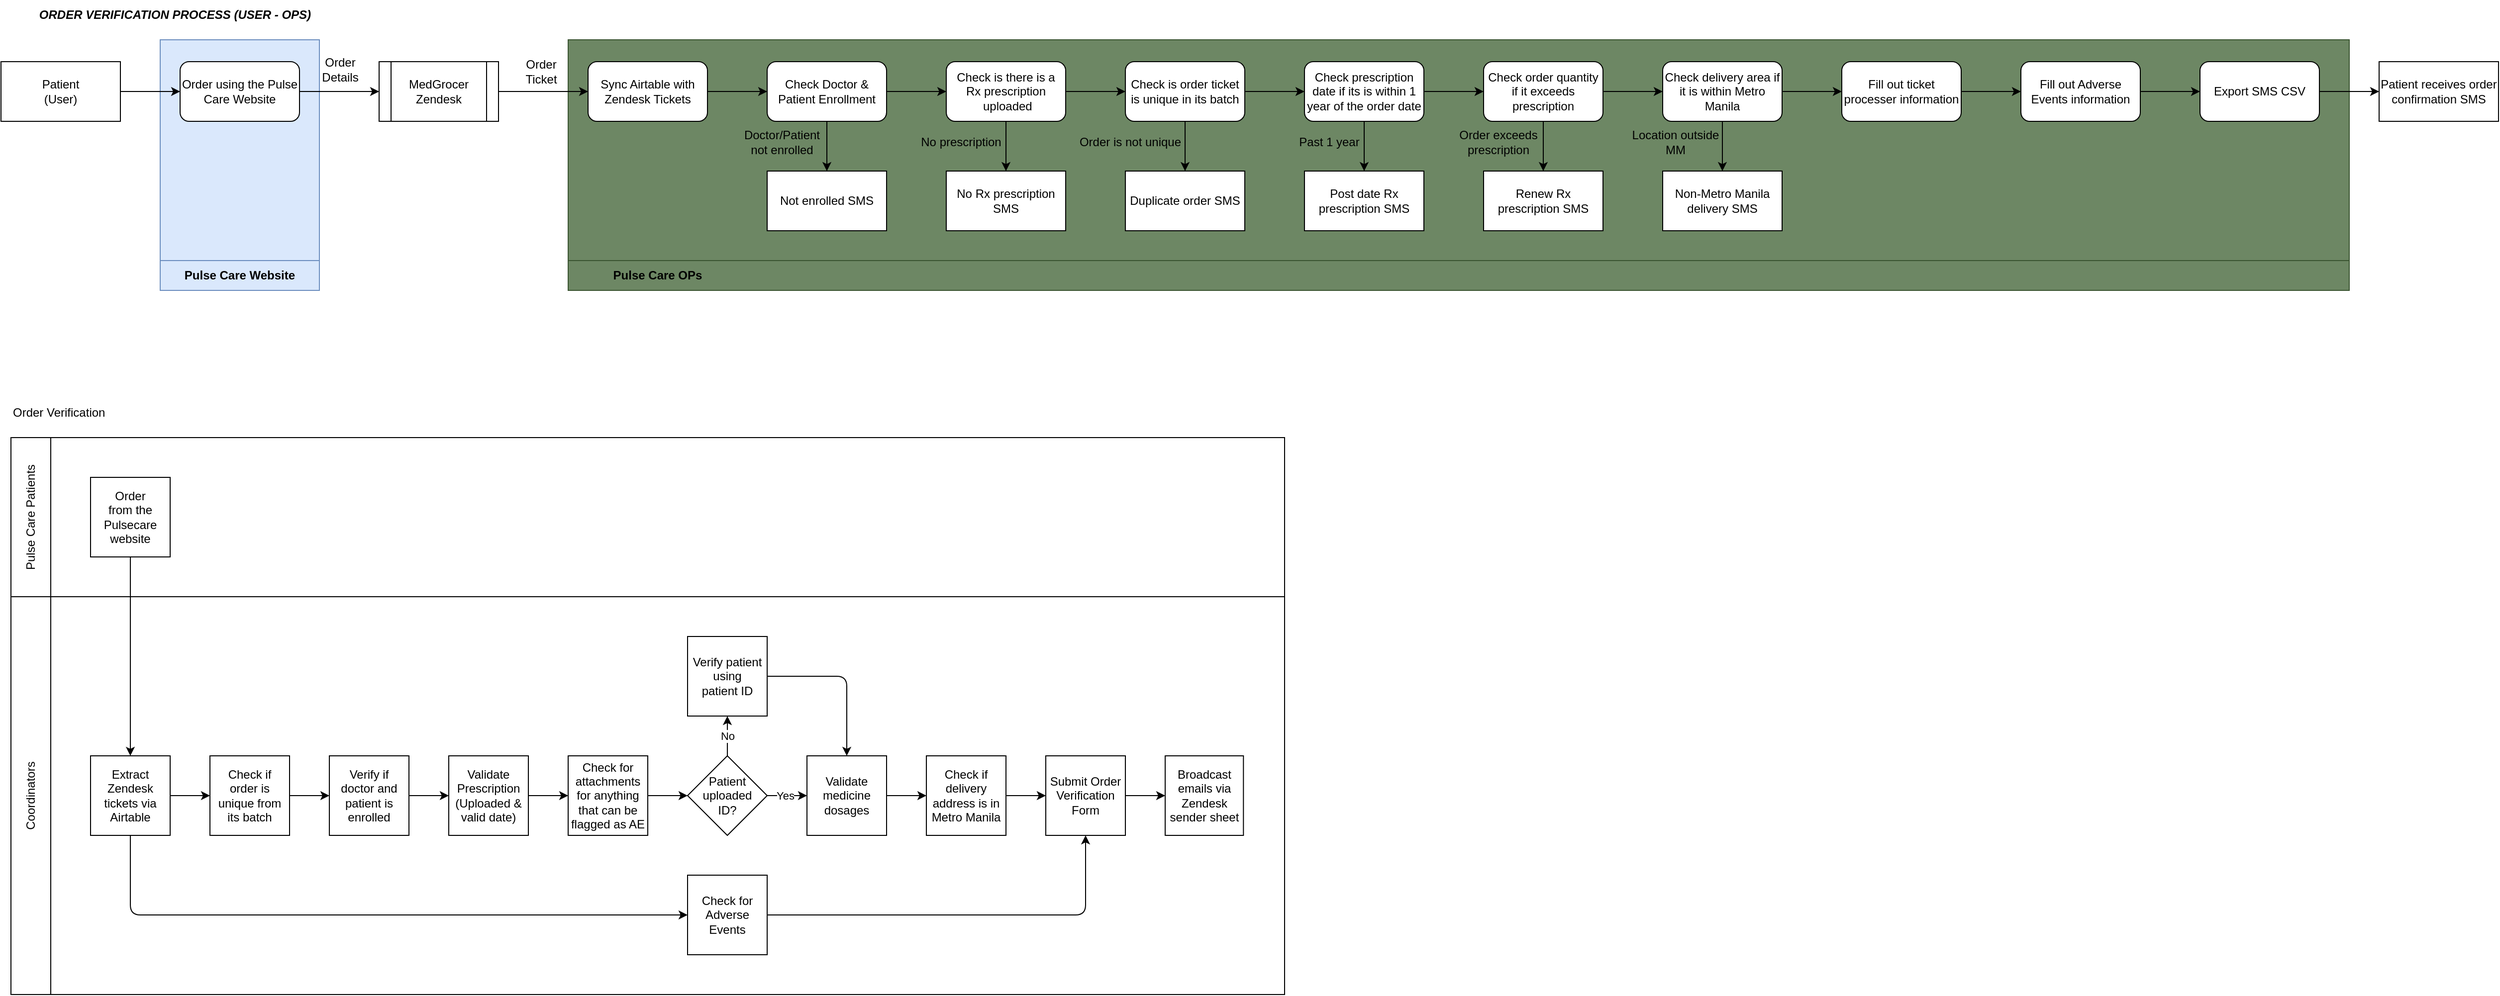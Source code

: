 <mxfile>
    <diagram id="CmBS7UL0gh0eFxzdolgg" name="Data Flow Diagram">
        <mxGraphModel dx="876" dy="-1607" grid="1" gridSize="10" guides="1" tooltips="1" connect="1" arrows="1" fold="1" page="1" pageScale="1" pageWidth="850" pageHeight="1100" math="0" shadow="0">
            <root>
                <mxCell id="0"/>
                <mxCell id="1" parent="0"/>
                <mxCell id="118" value="" style="group" vertex="1" connectable="0" parent="1">
                    <mxGeometry x="50" y="2270" width="2510" height="252" as="geometry"/>
                </mxCell>
                <mxCell id="113" value="" style="rounded=0;whiteSpace=wrap;html=1;fillColor=#6d8764;strokeColor=#3A5431;fontColor=#ffffff;" vertex="1" parent="118">
                    <mxGeometry x="570" width="1790" height="252" as="geometry"/>
                </mxCell>
                <mxCell id="112" value="" style="rounded=0;whiteSpace=wrap;html=1;fillColor=#dae8fc;strokeColor=#6c8ebf;" vertex="1" parent="118">
                    <mxGeometry x="160" width="160" height="252" as="geometry"/>
                </mxCell>
                <mxCell id="62" value="Patient&lt;br&gt;(User)" style="rounded=0;whiteSpace=wrap;html=1;" vertex="1" parent="118">
                    <mxGeometry y="22" width="120" height="60" as="geometry"/>
                </mxCell>
                <mxCell id="63" value="Order using the Pulse Care Website" style="rounded=1;whiteSpace=wrap;html=1;" vertex="1" parent="118">
                    <mxGeometry x="180" y="22" width="120" height="60" as="geometry"/>
                </mxCell>
                <mxCell id="85" style="edgeStyle=none;html=1;exitX=1;exitY=0.5;exitDx=0;exitDy=0;entryX=0;entryY=0.5;entryDx=0;entryDy=0;" edge="1" parent="118" source="62" target="63">
                    <mxGeometry relative="1" as="geometry"/>
                </mxCell>
                <mxCell id="64" value="MedGrocer Zendesk" style="shape=process;whiteSpace=wrap;html=1;backgroundOutline=1;" vertex="1" parent="118">
                    <mxGeometry x="380" y="22" width="120" height="60" as="geometry"/>
                </mxCell>
                <mxCell id="86" style="edgeStyle=none;html=1;exitX=1;exitY=0.5;exitDx=0;exitDy=0;entryX=0;entryY=0.5;entryDx=0;entryDy=0;" edge="1" parent="118" source="63" target="64">
                    <mxGeometry relative="1" as="geometry"/>
                </mxCell>
                <mxCell id="65" value="Sync Airtable with Zendesk Tickets" style="rounded=1;whiteSpace=wrap;html=1;" vertex="1" parent="118">
                    <mxGeometry x="590" y="22" width="120" height="60" as="geometry"/>
                </mxCell>
                <mxCell id="87" style="edgeStyle=none;html=1;exitX=1;exitY=0.5;exitDx=0;exitDy=0;entryX=0;entryY=0.5;entryDx=0;entryDy=0;" edge="1" parent="118" source="64" target="65">
                    <mxGeometry relative="1" as="geometry"/>
                </mxCell>
                <mxCell id="66" value="Check Doctor &amp;amp; Patient Enrollment" style="rounded=1;whiteSpace=wrap;html=1;" vertex="1" parent="118">
                    <mxGeometry x="770" y="22" width="120" height="60" as="geometry"/>
                </mxCell>
                <mxCell id="88" style="edgeStyle=none;html=1;exitX=1;exitY=0.5;exitDx=0;exitDy=0;" edge="1" parent="118" source="65" target="66">
                    <mxGeometry relative="1" as="geometry"/>
                </mxCell>
                <mxCell id="67" value="Check is there is a Rx&amp;nbsp;prescription &amp;nbsp;uploaded" style="rounded=1;whiteSpace=wrap;html=1;" vertex="1" parent="118">
                    <mxGeometry x="950" y="22" width="120" height="60" as="geometry"/>
                </mxCell>
                <mxCell id="92" style="edgeStyle=none;html=1;exitX=1;exitY=0.5;exitDx=0;exitDy=0;" edge="1" parent="118" source="66" target="67">
                    <mxGeometry relative="1" as="geometry"/>
                </mxCell>
                <mxCell id="68" value="Check is order ticket is unique in its batch" style="rounded=1;whiteSpace=wrap;html=1;" vertex="1" parent="118">
                    <mxGeometry x="1130" y="22" width="120" height="60" as="geometry"/>
                </mxCell>
                <mxCell id="93" style="edgeStyle=none;html=1;exitX=1;exitY=0.5;exitDx=0;exitDy=0;entryX=0;entryY=0.5;entryDx=0;entryDy=0;" edge="1" parent="118" source="67" target="68">
                    <mxGeometry relative="1" as="geometry"/>
                </mxCell>
                <mxCell id="69" value="Check prescription date if its is within 1 year of the order date" style="rounded=1;whiteSpace=wrap;html=1;" vertex="1" parent="118">
                    <mxGeometry x="1310" y="22" width="120" height="60" as="geometry"/>
                </mxCell>
                <mxCell id="94" style="edgeStyle=none;html=1;exitX=1;exitY=0.5;exitDx=0;exitDy=0;" edge="1" parent="118" source="68" target="69">
                    <mxGeometry relative="1" as="geometry"/>
                </mxCell>
                <mxCell id="70" value="Check order quantity if it exceeds prescription" style="rounded=1;whiteSpace=wrap;html=1;" vertex="1" parent="118">
                    <mxGeometry x="1490" y="22" width="120" height="60" as="geometry"/>
                </mxCell>
                <mxCell id="96" style="edgeStyle=none;html=1;exitX=1;exitY=0.5;exitDx=0;exitDy=0;entryX=0;entryY=0.5;entryDx=0;entryDy=0;" edge="1" parent="118" source="69" target="70">
                    <mxGeometry relative="1" as="geometry"/>
                </mxCell>
                <mxCell id="72" value="Check delivery area if it is within Metro Manila" style="rounded=1;whiteSpace=wrap;html=1;" vertex="1" parent="118">
                    <mxGeometry x="1670" y="22" width="120" height="60" as="geometry"/>
                </mxCell>
                <mxCell id="98" style="edgeStyle=none;html=1;exitX=1;exitY=0.5;exitDx=0;exitDy=0;entryX=0;entryY=0.5;entryDx=0;entryDy=0;" edge="1" parent="118" source="70" target="72">
                    <mxGeometry relative="1" as="geometry"/>
                </mxCell>
                <mxCell id="73" value="Fill out ticket processer information" style="rounded=1;whiteSpace=wrap;html=1;" vertex="1" parent="118">
                    <mxGeometry x="1850" y="22" width="120" height="60" as="geometry"/>
                </mxCell>
                <mxCell id="100" style="edgeStyle=none;html=1;exitX=1;exitY=0.5;exitDx=0;exitDy=0;entryX=0;entryY=0.5;entryDx=0;entryDy=0;" edge="1" parent="118" source="72" target="73">
                    <mxGeometry relative="1" as="geometry"/>
                </mxCell>
                <mxCell id="74" value="Fill out Adverse Events information" style="rounded=1;whiteSpace=wrap;html=1;" vertex="1" parent="118">
                    <mxGeometry x="2030" y="22" width="120" height="60" as="geometry"/>
                </mxCell>
                <mxCell id="101" style="edgeStyle=none;html=1;exitX=1;exitY=0.5;exitDx=0;exitDy=0;entryX=0;entryY=0.5;entryDx=0;entryDy=0;" edge="1" parent="118" source="73" target="74">
                    <mxGeometry relative="1" as="geometry"/>
                </mxCell>
                <mxCell id="75" value="Export SMS CSV" style="rounded=1;whiteSpace=wrap;html=1;" vertex="1" parent="118">
                    <mxGeometry x="2210" y="22" width="120" height="60" as="geometry"/>
                </mxCell>
                <mxCell id="102" style="edgeStyle=none;html=1;exitX=1;exitY=0.5;exitDx=0;exitDy=0;entryX=0;entryY=0.5;entryDx=0;entryDy=0;" edge="1" parent="118" source="74" target="75">
                    <mxGeometry relative="1" as="geometry"/>
                </mxCell>
                <mxCell id="77" value="Patient receives order confirmation SMS" style="rounded=0;whiteSpace=wrap;html=1;" vertex="1" parent="118">
                    <mxGeometry x="2390" y="22" width="120" height="60" as="geometry"/>
                </mxCell>
                <mxCell id="103" style="edgeStyle=none;html=1;exitX=1;exitY=0.5;exitDx=0;exitDy=0;entryX=0;entryY=0.5;entryDx=0;entryDy=0;" edge="1" parent="118" source="75" target="77">
                    <mxGeometry relative="1" as="geometry"/>
                </mxCell>
                <mxCell id="78" value="Not enrolled SMS" style="rounded=0;whiteSpace=wrap;html=1;" vertex="1" parent="118">
                    <mxGeometry x="770" y="132" width="120" height="60" as="geometry"/>
                </mxCell>
                <mxCell id="89" style="edgeStyle=none;html=1;exitX=0.5;exitY=1;exitDx=0;exitDy=0;entryX=0.5;entryY=0;entryDx=0;entryDy=0;" edge="1" parent="118" source="66" target="78">
                    <mxGeometry relative="1" as="geometry"/>
                </mxCell>
                <mxCell id="80" value="No Rx prescription SMS" style="rounded=0;whiteSpace=wrap;html=1;" vertex="1" parent="118">
                    <mxGeometry x="950" y="132" width="120" height="60" as="geometry"/>
                </mxCell>
                <mxCell id="90" style="edgeStyle=none;html=1;exitX=0.5;exitY=1;exitDx=0;exitDy=0;entryX=0.5;entryY=0;entryDx=0;entryDy=0;" edge="1" parent="118" source="67" target="80">
                    <mxGeometry relative="1" as="geometry"/>
                </mxCell>
                <mxCell id="81" value="Duplicate order SMS" style="rounded=0;whiteSpace=wrap;html=1;" vertex="1" parent="118">
                    <mxGeometry x="1130" y="132" width="120" height="60" as="geometry"/>
                </mxCell>
                <mxCell id="91" style="edgeStyle=none;html=1;exitX=0.5;exitY=1;exitDx=0;exitDy=0;" edge="1" parent="118" source="68" target="81">
                    <mxGeometry relative="1" as="geometry"/>
                </mxCell>
                <mxCell id="82" value="Post date Rx prescription SMS" style="rounded=0;whiteSpace=wrap;html=1;" vertex="1" parent="118">
                    <mxGeometry x="1310" y="132" width="120" height="60" as="geometry"/>
                </mxCell>
                <mxCell id="95" style="edgeStyle=none;html=1;exitX=0.5;exitY=1;exitDx=0;exitDy=0;entryX=0.5;entryY=0;entryDx=0;entryDy=0;" edge="1" parent="118" source="69" target="82">
                    <mxGeometry relative="1" as="geometry"/>
                </mxCell>
                <mxCell id="83" value="Renew Rx prescription SMS" style="rounded=0;whiteSpace=wrap;html=1;" vertex="1" parent="118">
                    <mxGeometry x="1490" y="132" width="120" height="60" as="geometry"/>
                </mxCell>
                <mxCell id="97" style="edgeStyle=none;html=1;exitX=0.5;exitY=1;exitDx=0;exitDy=0;entryX=0.5;entryY=0;entryDx=0;entryDy=0;" edge="1" parent="118" source="70" target="83">
                    <mxGeometry relative="1" as="geometry"/>
                </mxCell>
                <mxCell id="84" value="Non-Metro Manila delivery SMS" style="rounded=0;whiteSpace=wrap;html=1;" vertex="1" parent="118">
                    <mxGeometry x="1670" y="132" width="120" height="60" as="geometry"/>
                </mxCell>
                <mxCell id="99" style="edgeStyle=none;html=1;exitX=0.5;exitY=1;exitDx=0;exitDy=0;" edge="1" parent="118" source="72" target="84">
                    <mxGeometry relative="1" as="geometry"/>
                </mxCell>
                <mxCell id="104" value="Order Details" style="text;html=1;strokeColor=none;fillColor=none;align=center;verticalAlign=middle;whiteSpace=wrap;rounded=0;" vertex="1" parent="118">
                    <mxGeometry x="311" y="15" width="60" height="30" as="geometry"/>
                </mxCell>
                <mxCell id="105" value="Order Ticket" style="text;html=1;strokeColor=none;fillColor=none;align=center;verticalAlign=middle;whiteSpace=wrap;rounded=0;" vertex="1" parent="118">
                    <mxGeometry x="513" y="17" width="60" height="30" as="geometry"/>
                </mxCell>
                <mxCell id="106" value="Doctor/Patient not enrolled" style="text;html=1;strokeColor=none;fillColor=none;align=center;verticalAlign=middle;whiteSpace=wrap;rounded=0;" vertex="1" parent="118">
                    <mxGeometry x="740" y="88" width="90" height="30" as="geometry"/>
                </mxCell>
                <mxCell id="107" value="No prescription" style="text;html=1;strokeColor=none;fillColor=none;align=center;verticalAlign=middle;whiteSpace=wrap;rounded=0;" vertex="1" parent="118">
                    <mxGeometry x="920" y="88" width="90" height="30" as="geometry"/>
                </mxCell>
                <mxCell id="108" value="Order is not unique" style="text;html=1;strokeColor=none;fillColor=none;align=center;verticalAlign=middle;whiteSpace=wrap;rounded=0;" vertex="1" parent="118">
                    <mxGeometry x="1080" y="88" width="110" height="30" as="geometry"/>
                </mxCell>
                <mxCell id="109" value="Past 1 year" style="text;html=1;strokeColor=none;fillColor=none;align=center;verticalAlign=middle;whiteSpace=wrap;rounded=0;" vertex="1" parent="118">
                    <mxGeometry x="1290" y="88" width="90" height="30" as="geometry"/>
                </mxCell>
                <mxCell id="110" value="Order exceeds prescription" style="text;html=1;strokeColor=none;fillColor=none;align=center;verticalAlign=middle;whiteSpace=wrap;rounded=0;" vertex="1" parent="118">
                    <mxGeometry x="1460" y="88" width="90" height="30" as="geometry"/>
                </mxCell>
                <mxCell id="111" value="Location outside MM" style="text;html=1;strokeColor=none;fillColor=none;align=center;verticalAlign=middle;whiteSpace=wrap;rounded=0;" vertex="1" parent="118">
                    <mxGeometry x="1638" y="88" width="90" height="30" as="geometry"/>
                </mxCell>
                <mxCell id="114" value="" style="rounded=0;whiteSpace=wrap;html=1;fillColor=#6d8764;fontColor=#ffffff;strokeColor=#3A5431;" vertex="1" parent="118">
                    <mxGeometry x="570" y="222" width="1790" height="30" as="geometry"/>
                </mxCell>
                <mxCell id="115" value="" style="rounded=0;whiteSpace=wrap;html=1;fillColor=#dae8fc;strokeColor=#6c8ebf;" vertex="1" parent="118">
                    <mxGeometry x="160" y="222" width="160" height="30" as="geometry"/>
                </mxCell>
                <mxCell id="116" value="&lt;b&gt;Pulse Care Website&lt;/b&gt;" style="text;html=1;strokeColor=none;fillColor=none;align=center;verticalAlign=middle;whiteSpace=wrap;rounded=0;" vertex="1" parent="118">
                    <mxGeometry x="180" y="222" width="120" height="30" as="geometry"/>
                </mxCell>
                <mxCell id="117" value="&lt;b&gt;Pulse Care OPs&lt;/b&gt;" style="text;html=1;strokeColor=none;fillColor=none;align=center;verticalAlign=middle;whiteSpace=wrap;rounded=0;" vertex="1" parent="118">
                    <mxGeometry x="600" y="222" width="120" height="30" as="geometry"/>
                </mxCell>
                <mxCell id="119" value="" style="group" vertex="1" connectable="0" parent="1">
                    <mxGeometry x="60" y="2630" width="1280" height="600" as="geometry"/>
                </mxCell>
                <mxCell id="2" value="" style="rounded=0;whiteSpace=wrap;html=1;fillColor=none;container=0;" parent="119" vertex="1">
                    <mxGeometry x="40.0" y="200" width="1240" height="400" as="geometry"/>
                </mxCell>
                <mxCell id="3" value="" style="rounded=0;whiteSpace=wrap;html=1;fillColor=none;container=0;" parent="119" vertex="1">
                    <mxGeometry x="40.0" y="40" width="1240" height="160" as="geometry"/>
                </mxCell>
                <mxCell id="5" value="Pulse Care Patients" style="rounded=0;whiteSpace=wrap;html=1;fillColor=none;rotation=-90;" parent="119" vertex="1">
                    <mxGeometry x="-60.0" y="100" width="160" height="40" as="geometry"/>
                </mxCell>
                <mxCell id="6" value="Coordinators" style="rounded=0;whiteSpace=wrap;html=1;fillColor=none;rotation=-90;" parent="119" vertex="1">
                    <mxGeometry x="-180" y="380" width="400" height="40" as="geometry"/>
                </mxCell>
                <mxCell id="11" value="&lt;font style=&quot;font-size: 12px;&quot;&gt;Extract&lt;br&gt;Zendesk&lt;br&gt;tickets via&lt;br&gt;Airtable&lt;br&gt;&lt;/font&gt;" style="rounded=0;whiteSpace=wrap;html=1;fillColor=none;" parent="119" vertex="1">
                    <mxGeometry x="80.0" y="360" width="80" height="80" as="geometry"/>
                </mxCell>
                <mxCell id="16" value="&lt;font style=&quot;font-size: 12px;&quot;&gt;Order&lt;br&gt;from the&lt;br&gt;Pulsecare website&lt;/font&gt;" style="rounded=0;whiteSpace=wrap;html=1;fillColor=none;" parent="119" vertex="1">
                    <mxGeometry x="80.0" y="80" width="80" height="80" as="geometry"/>
                </mxCell>
                <mxCell id="8" style="edgeStyle=none;html=1;entryX=0.5;entryY=0;entryDx=0;entryDy=0;fontSize=12;" parent="119" source="16" target="11" edge="1">
                    <mxGeometry relative="1" as="geometry"/>
                </mxCell>
                <mxCell id="33" value="&lt;font style=&quot;font-size: 12px;&quot;&gt;Verify if&lt;br&gt;doctor and&lt;br&gt;patient is&lt;br&gt;enrolled&lt;/font&gt;" style="rounded=0;whiteSpace=wrap;html=1;fillColor=none;" parent="119" vertex="1">
                    <mxGeometry x="320" y="360" width="80" height="80" as="geometry"/>
                </mxCell>
                <mxCell id="35" value="Validate Prescription&lt;br&gt;(Uploaded &amp;amp; valid date)" style="rounded=0;whiteSpace=wrap;html=1;fillColor=none;" parent="119" vertex="1">
                    <mxGeometry x="440" y="360" width="80" height="80" as="geometry"/>
                </mxCell>
                <mxCell id="32" style="edgeStyle=none;html=1;entryX=0;entryY=0.5;entryDx=0;entryDy=0;" parent="119" source="33" target="35" edge="1">
                    <mxGeometry relative="1" as="geometry">
                        <mxPoint x="440" y="400" as="targetPoint"/>
                    </mxGeometry>
                </mxCell>
                <mxCell id="37" value="&lt;font style=&quot;font-size: 12px;&quot;&gt;Validate medicine dosages&lt;/font&gt;" style="rounded=0;whiteSpace=wrap;html=1;fillColor=none;" parent="119" vertex="1">
                    <mxGeometry x="800" y="360" width="80" height="80" as="geometry"/>
                </mxCell>
                <mxCell id="39" value="&lt;font style=&quot;font-size: 12px;&quot;&gt;Check if delivery address is in&lt;br&gt;Metro Manila&lt;/font&gt;" style="rounded=0;whiteSpace=wrap;html=1;fillColor=none;" parent="119" vertex="1">
                    <mxGeometry x="920" y="360" width="80" height="80" as="geometry"/>
                </mxCell>
                <mxCell id="36" style="edgeStyle=none;html=1;entryX=0;entryY=0.5;entryDx=0;entryDy=0;" parent="119" source="37" target="39" edge="1">
                    <mxGeometry relative="1" as="geometry"/>
                </mxCell>
                <mxCell id="41" value="Submit Order Verification Form" style="rounded=0;whiteSpace=wrap;html=1;fillColor=none;" parent="119" vertex="1">
                    <mxGeometry x="1040" y="360" width="80" height="80" as="geometry"/>
                </mxCell>
                <mxCell id="38" style="edgeStyle=none;html=1;entryX=0;entryY=0.5;entryDx=0;entryDy=0;" parent="119" source="39" target="41" edge="1">
                    <mxGeometry relative="1" as="geometry"/>
                </mxCell>
                <mxCell id="43" value="Broadcast emails via Zendesk sender sheet" style="rounded=0;whiteSpace=wrap;html=1;fillColor=none;" parent="119" vertex="1">
                    <mxGeometry x="1160.003" y="360" width="78.644" height="80" as="geometry"/>
                </mxCell>
                <mxCell id="40" style="edgeStyle=none;html=1;entryX=0;entryY=0.5;entryDx=0;entryDy=0;" parent="119" source="41" target="43" edge="1">
                    <mxGeometry relative="1" as="geometry"/>
                </mxCell>
                <mxCell id="48" value="Check for attachments for anything that can be flagged as AE" style="rounded=0;whiteSpace=wrap;html=1;fillColor=none;" parent="119" vertex="1">
                    <mxGeometry x="560" y="360" width="80" height="80" as="geometry"/>
                </mxCell>
                <mxCell id="34" style="edgeStyle=none;html=1;entryX=0;entryY=0.5;entryDx=0;entryDy=0;" parent="119" source="35" target="48" edge="1">
                    <mxGeometry relative="1" as="geometry"/>
                </mxCell>
                <mxCell id="49" style="edgeStyle=none;html=1;entryX=0;entryY=0.5;entryDx=0;entryDy=0;" parent="119" source="53" target="37" edge="1">
                    <mxGeometry relative="1" as="geometry"/>
                </mxCell>
                <mxCell id="50" value="Yes" style="edgeLabel;html=1;align=center;verticalAlign=middle;resizable=0;points=[];" parent="49" vertex="1" connectable="0">
                    <mxGeometry x="-0.108" y="1" relative="1" as="geometry">
                        <mxPoint y="1" as="offset"/>
                    </mxGeometry>
                </mxCell>
                <mxCell id="53" value="Patient uploaded&lt;br&gt;ID?" style="rhombus;whiteSpace=wrap;html=1;" parent="119" vertex="1">
                    <mxGeometry x="680" y="360" width="80" height="80" as="geometry"/>
                </mxCell>
                <mxCell id="47" style="edgeStyle=none;html=1;" parent="119" source="48" target="53" edge="1">
                    <mxGeometry relative="1" as="geometry"/>
                </mxCell>
                <mxCell id="54" style="edgeStyle=none;html=1;entryX=0.5;entryY=1;entryDx=0;entryDy=0;" parent="119" source="55" target="41" edge="1">
                    <mxGeometry relative="1" as="geometry">
                        <Array as="points">
                            <mxPoint x="1080" y="520"/>
                        </Array>
                    </mxGeometry>
                </mxCell>
                <mxCell id="55" value="Check for&lt;br&gt;Adverse&lt;br&gt;Events" style="rounded=0;whiteSpace=wrap;html=1;fillColor=none;" parent="119" vertex="1">
                    <mxGeometry x="680" y="480" width="80" height="80" as="geometry"/>
                </mxCell>
                <mxCell id="9" style="edgeStyle=none;html=1;entryX=0;entryY=0.5;entryDx=0;entryDy=0;exitX=0.5;exitY=1;exitDx=0;exitDy=0;" parent="119" source="11" target="55" edge="1">
                    <mxGeometry relative="1" as="geometry">
                        <Array as="points">
                            <mxPoint x="120.0" y="520"/>
                        </Array>
                    </mxGeometry>
                </mxCell>
                <mxCell id="56" style="edgeStyle=none;html=1;entryX=0.5;entryY=0;entryDx=0;entryDy=0;" parent="119" source="57" target="37" edge="1">
                    <mxGeometry relative="1" as="geometry">
                        <Array as="points">
                            <mxPoint x="840" y="280"/>
                        </Array>
                    </mxGeometry>
                </mxCell>
                <mxCell id="57" value="Verify patient using&lt;br&gt;patient ID" style="rounded=0;whiteSpace=wrap;html=1;fillColor=none;" parent="119" vertex="1">
                    <mxGeometry x="680" y="240" width="80" height="80" as="geometry"/>
                </mxCell>
                <mxCell id="51" style="edgeStyle=none;html=1;" parent="119" source="53" target="57" edge="1">
                    <mxGeometry relative="1" as="geometry"/>
                </mxCell>
                <mxCell id="52" value="No" style="edgeLabel;html=1;align=center;verticalAlign=middle;resizable=0;points=[];" parent="51" vertex="1" connectable="0">
                    <mxGeometry x="-0.363" relative="1" as="geometry">
                        <mxPoint y="-8" as="offset"/>
                    </mxGeometry>
                </mxCell>
                <mxCell id="58" style="edgeStyle=none;html=1;" parent="119" source="59" target="33" edge="1">
                    <mxGeometry relative="1" as="geometry"/>
                </mxCell>
                <mxCell id="59" value="&lt;font style=&quot;font-size: 12px;&quot;&gt;Check if&lt;br&gt;order is unique from&lt;br&gt;its batch&lt;br&gt;&lt;/font&gt;" style="rounded=0;whiteSpace=wrap;html=1;fillColor=none;" parent="119" vertex="1">
                    <mxGeometry x="200" y="360" width="80" height="80" as="geometry"/>
                </mxCell>
                <mxCell id="10" style="edgeStyle=none;html=1;entryX=0;entryY=0.5;entryDx=0;entryDy=0;" parent="119" source="11" target="59" edge="1">
                    <mxGeometry relative="1" as="geometry"/>
                </mxCell>
                <mxCell id="60" value="Order Verification" style="text;html=1;align=left;verticalAlign=middle;resizable=0;points=[];autosize=1;strokeColor=none;fillColor=none;" parent="119" vertex="1">
                    <mxGeometry x="1.421e-14" width="120" height="30" as="geometry"/>
                </mxCell>
                <mxCell id="120" value="ORDER VERIFICATION PROCESS (USER - OPS)" style="text;html=1;strokeColor=none;fillColor=none;align=center;verticalAlign=middle;whiteSpace=wrap;rounded=0;fontStyle=3" vertex="1" parent="1">
                    <mxGeometry x="60" y="2230" width="330" height="30" as="geometry"/>
                </mxCell>
            </root>
        </mxGraphModel>
    </diagram>
    <diagram id="OAnDzm1tk-_P3TmkvpsR" name="Decision Tree">
        <mxGraphModel dx="1037" dy="2110" grid="1" gridSize="10" guides="1" tooltips="1" connect="1" arrows="1" fold="1" page="1" pageScale="1" pageWidth="850" pageHeight="1100" math="0" shadow="0">
            <root>
                <mxCell id="0"/>
                <mxCell id="1" parent="0"/>
                <mxCell id="olfd3m0QtoPjhlnfAnK3-72" value="Order Verification" style="text;html=1;align=left;verticalAlign=middle;resizable=0;points=[];autosize=1;strokeColor=none;fillColor=none;" parent="1" vertex="1">
                    <mxGeometry x="1760" y="80" width="120" height="30" as="geometry"/>
                </mxCell>
                <mxCell id="91wBAYQt74z-0xyMlqAN-1" style="edgeStyle=none;html=1;exitX=0.5;exitY=1;exitDx=0;exitDy=0;entryX=0.5;entryY=0;entryDx=0;entryDy=0;" parent="1" source="91wBAYQt74z-0xyMlqAN-5" target="91wBAYQt74z-0xyMlqAN-6" edge="1">
                    <mxGeometry relative="1" as="geometry">
                        <Array as="points">
                            <mxPoint x="1900" y="220"/>
                            <mxPoint x="1820" y="220"/>
                        </Array>
                    </mxGeometry>
                </mxCell>
                <mxCell id="91wBAYQt74z-0xyMlqAN-2" value="No" style="edgeLabel;html=1;align=center;verticalAlign=middle;resizable=0;points=[];" parent="91wBAYQt74z-0xyMlqAN-1" vertex="1" connectable="0">
                    <mxGeometry x="0.045" y="-1" relative="1" as="geometry">
                        <mxPoint as="offset"/>
                    </mxGeometry>
                </mxCell>
                <mxCell id="91wBAYQt74z-0xyMlqAN-3" style="edgeStyle=none;html=1;exitX=0.5;exitY=1;exitDx=0;exitDy=0;entryX=0.5;entryY=0;entryDx=0;entryDy=0;" parent="1" source="91wBAYQt74z-0xyMlqAN-5" edge="1">
                    <mxGeometry relative="1" as="geometry">
                        <mxPoint x="1980" y="240" as="targetPoint"/>
                        <Array as="points">
                            <mxPoint x="1900" y="220"/>
                            <mxPoint x="1980" y="220"/>
                        </Array>
                    </mxGeometry>
                </mxCell>
                <mxCell id="91wBAYQt74z-0xyMlqAN-4" value="Yes" style="edgeLabel;html=1;align=center;verticalAlign=middle;resizable=0;points=[];" parent="91wBAYQt74z-0xyMlqAN-3" vertex="1" connectable="0">
                    <mxGeometry x="-0.102" y="1" relative="1" as="geometry">
                        <mxPoint x="6" as="offset"/>
                    </mxGeometry>
                </mxCell>
                <mxCell id="91wBAYQt74z-0xyMlqAN-5" value="&lt;font style=&quot;font-size: 12px;&quot;&gt;Unique order for this batch?&lt;br&gt;&lt;/font&gt;" style="rounded=0;whiteSpace=wrap;html=1;fillColor=none;" parent="1" vertex="1">
                    <mxGeometry x="1840" y="140" width="120" height="60" as="geometry"/>
                </mxCell>
                <mxCell id="91wBAYQt74z-0xyMlqAN-6" value="&lt;font style=&quot;font-size: 12px;&quot;&gt;Duplicate Order&lt;br&gt;SMS&lt;br&gt;&lt;/font&gt;" style="rounded=0;whiteSpace=wrap;html=1;fillColor=none;" parent="1" vertex="1">
                    <mxGeometry x="1760" y="240" width="120" height="60" as="geometry"/>
                </mxCell>
                <mxCell id="91wBAYQt74z-0xyMlqAN-8" style="edgeStyle=none;html=1;exitX=0.5;exitY=1;exitDx=0;exitDy=0;entryX=0.5;entryY=0;entryDx=0;entryDy=0;" parent="1" source="91wBAYQt74z-0xyMlqAN-12" target="91wBAYQt74z-0xyMlqAN-18" edge="1">
                    <mxGeometry relative="1" as="geometry">
                        <Array as="points">
                            <mxPoint x="2100" y="980"/>
                            <mxPoint x="1980" y="980"/>
                        </Array>
                    </mxGeometry>
                </mxCell>
                <mxCell id="91wBAYQt74z-0xyMlqAN-9" value="No" style="edgeLabel;html=1;align=center;verticalAlign=middle;resizable=0;points=[];" parent="91wBAYQt74z-0xyMlqAN-8" vertex="1" connectable="0">
                    <mxGeometry x="0.034" y="-2" relative="1" as="geometry">
                        <mxPoint x="43" y="2" as="offset"/>
                    </mxGeometry>
                </mxCell>
                <mxCell id="91wBAYQt74z-0xyMlqAN-10" style="edgeStyle=none;html=1;exitX=0.5;exitY=1;exitDx=0;exitDy=0;entryX=0.5;entryY=0;entryDx=0;entryDy=0;" parent="1" source="91wBAYQt74z-0xyMlqAN-12" target="91wBAYQt74z-0xyMlqAN-47" edge="1">
                    <mxGeometry relative="1" as="geometry">
                        <Array as="points">
                            <mxPoint x="2100" y="980"/>
                            <mxPoint x="2140" y="980"/>
                        </Array>
                    </mxGeometry>
                </mxCell>
                <mxCell id="91wBAYQt74z-0xyMlqAN-11" value="Yes" style="edgeLabel;html=1;align=center;verticalAlign=middle;resizable=0;points=[];" parent="91wBAYQt74z-0xyMlqAN-10" vertex="1" connectable="0">
                    <mxGeometry x="0.002" relative="1" as="geometry">
                        <mxPoint as="offset"/>
                    </mxGeometry>
                </mxCell>
                <mxCell id="91wBAYQt74z-0xyMlqAN-12" value="&lt;font style=&quot;font-size: 12px;&quot;&gt;Uploaded Prescription?&lt;br&gt;&lt;/font&gt;" style="rounded=0;whiteSpace=wrap;html=1;fillColor=none;" parent="1" vertex="1">
                    <mxGeometry x="2040" y="900" width="120" height="60" as="geometry"/>
                </mxCell>
                <mxCell id="91wBAYQt74z-0xyMlqAN-18" value="&lt;font style=&quot;font-size: 12px;&quot;&gt;No Prescription&lt;br&gt;SMS&lt;br&gt;&lt;/font&gt;" style="rounded=0;whiteSpace=wrap;html=1;fillColor=none;" parent="1" vertex="1">
                    <mxGeometry x="1920" y="1000" width="120" height="60" as="geometry"/>
                </mxCell>
                <mxCell id="91wBAYQt74z-0xyMlqAN-19" style="edgeStyle=none;html=1;exitX=0.5;exitY=1;exitDx=0;exitDy=0;entryX=0.5;entryY=0;entryDx=0;entryDy=0;" parent="1" source="91wBAYQt74z-0xyMlqAN-23" target="91wBAYQt74z-0xyMlqAN-24" edge="1">
                    <mxGeometry relative="1" as="geometry">
                        <Array as="points">
                            <mxPoint x="2220" y="1280"/>
                            <mxPoint x="2100" y="1280"/>
                        </Array>
                    </mxGeometry>
                </mxCell>
                <mxCell id="91wBAYQt74z-0xyMlqAN-20" value="No" style="edgeLabel;html=1;align=center;verticalAlign=middle;resizable=0;points=[];" parent="91wBAYQt74z-0xyMlqAN-19" vertex="1" connectable="0">
                    <mxGeometry x="-0.0" relative="1" as="geometry">
                        <mxPoint x="40" as="offset"/>
                    </mxGeometry>
                </mxCell>
                <mxCell id="91wBAYQt74z-0xyMlqAN-21" style="edgeStyle=none;html=1;exitX=0.5;exitY=1;exitDx=0;exitDy=0;entryX=0.5;entryY=0;entryDx=0;entryDy=0;" parent="1" source="91wBAYQt74z-0xyMlqAN-23" target="91wBAYQt74z-0xyMlqAN-29" edge="1">
                    <mxGeometry relative="1" as="geometry">
                        <Array as="points">
                            <mxPoint x="2220" y="1280"/>
                            <mxPoint x="2260" y="1280"/>
                        </Array>
                    </mxGeometry>
                </mxCell>
                <mxCell id="91wBAYQt74z-0xyMlqAN-22" value="Yes" style="edgeLabel;html=1;align=center;verticalAlign=middle;resizable=0;points=[];" parent="91wBAYQt74z-0xyMlqAN-21" vertex="1" connectable="0">
                    <mxGeometry x="0.008" relative="1" as="geometry">
                        <mxPoint as="offset"/>
                    </mxGeometry>
                </mxCell>
                <mxCell id="91wBAYQt74z-0xyMlqAN-23" value="&lt;font style=&quot;font-size: 12px;&quot;&gt;Valid Prescription?&lt;br&gt;&lt;/font&gt;" style="rounded=0;whiteSpace=wrap;html=1;fillColor=none;" parent="1" vertex="1">
                    <mxGeometry x="2160" y="1200" width="120" height="60" as="geometry"/>
                </mxCell>
                <mxCell id="91wBAYQt74z-0xyMlqAN-24" value="&lt;font style=&quot;font-size: 12px;&quot;&gt;No Prescription&lt;br&gt;SMS&lt;br&gt;&lt;/font&gt;" style="rounded=0;whiteSpace=wrap;html=1;fillColor=none;" parent="1" vertex="1">
                    <mxGeometry x="2040" y="1300" width="120" height="60" as="geometry"/>
                </mxCell>
                <mxCell id="91wBAYQt74z-0xyMlqAN-25" style="edgeStyle=none;html=1;exitX=0.5;exitY=1;exitDx=0;exitDy=0;entryX=0.5;entryY=0;entryDx=0;entryDy=0;" parent="1" source="91wBAYQt74z-0xyMlqAN-29" target="91wBAYQt74z-0xyMlqAN-30" edge="1">
                    <mxGeometry relative="1" as="geometry">
                        <Array as="points">
                            <mxPoint x="2260" y="1380"/>
                            <mxPoint x="2140" y="1380"/>
                        </Array>
                    </mxGeometry>
                </mxCell>
                <mxCell id="91wBAYQt74z-0xyMlqAN-26" value="No" style="edgeLabel;html=1;align=center;verticalAlign=middle;resizable=0;points=[];" parent="91wBAYQt74z-0xyMlqAN-25" vertex="1" connectable="0">
                    <mxGeometry x="-0.003" relative="1" as="geometry">
                        <mxPoint x="40" as="offset"/>
                    </mxGeometry>
                </mxCell>
                <mxCell id="91wBAYQt74z-0xyMlqAN-27" style="edgeStyle=none;html=1;exitX=0.5;exitY=1;exitDx=0;exitDy=0;entryX=0.5;entryY=0;entryDx=0;entryDy=0;" parent="1" source="91wBAYQt74z-0xyMlqAN-29" edge="1">
                    <mxGeometry relative="1" as="geometry">
                        <Array as="points">
                            <mxPoint x="2260" y="1380"/>
                            <mxPoint x="2300" y="1380"/>
                        </Array>
                        <mxPoint x="2300" y="1400" as="targetPoint"/>
                    </mxGeometry>
                </mxCell>
                <mxCell id="91wBAYQt74z-0xyMlqAN-28" value="Yes" style="edgeLabel;html=1;align=center;verticalAlign=middle;resizable=0;points=[];" parent="91wBAYQt74z-0xyMlqAN-27" vertex="1" connectable="0">
                    <mxGeometry x="0.006" relative="1" as="geometry">
                        <mxPoint as="offset"/>
                    </mxGeometry>
                </mxCell>
                <mxCell id="91wBAYQt74z-0xyMlqAN-29" value="&lt;font style=&quot;font-size: 12px;&quot;&gt;Metro Manila Delivery?&lt;br&gt;&lt;/font&gt;" style="rounded=0;whiteSpace=wrap;html=1;fillColor=none;" parent="1" vertex="1">
                    <mxGeometry x="2200" y="1300" width="120" height="60" as="geometry"/>
                </mxCell>
                <mxCell id="91wBAYQt74z-0xyMlqAN-30" value="&lt;font style=&quot;font-size: 12px;&quot;&gt;Non-MM Delivery&lt;br&gt;SMS&lt;br&gt;&lt;/font&gt;" style="rounded=0;whiteSpace=wrap;html=1;fillColor=none;" parent="1" vertex="1">
                    <mxGeometry x="2080" y="1400" width="120" height="60" as="geometry"/>
                </mxCell>
                <mxCell id="91wBAYQt74z-0xyMlqAN-31" style="edgeStyle=none;html=1;exitX=0.5;exitY=1;exitDx=0;exitDy=0;entryX=0.5;entryY=0;entryDx=0;entryDy=0;" parent="1" source="91wBAYQt74z-0xyMlqAN-35" target="91wBAYQt74z-0xyMlqAN-36" edge="1">
                    <mxGeometry relative="1" as="geometry">
                        <Array as="points">
                            <mxPoint x="2180" y="1180"/>
                            <mxPoint x="2060" y="1180"/>
                        </Array>
                    </mxGeometry>
                </mxCell>
                <mxCell id="91wBAYQt74z-0xyMlqAN-32" value="No" style="edgeLabel;html=1;align=center;verticalAlign=middle;resizable=0;points=[];" parent="91wBAYQt74z-0xyMlqAN-31" vertex="1" connectable="0">
                    <mxGeometry x="-0.001" relative="1" as="geometry">
                        <mxPoint x="40" as="offset"/>
                    </mxGeometry>
                </mxCell>
                <mxCell id="91wBAYQt74z-0xyMlqAN-33" style="edgeStyle=none;html=1;exitX=0.5;exitY=1;exitDx=0;exitDy=0;entryX=0.5;entryY=0;entryDx=0;entryDy=0;" parent="1" source="91wBAYQt74z-0xyMlqAN-35" target="91wBAYQt74z-0xyMlqAN-23" edge="1">
                    <mxGeometry relative="1" as="geometry">
                        <Array as="points">
                            <mxPoint x="2180" y="1180"/>
                            <mxPoint x="2220" y="1180"/>
                        </Array>
                    </mxGeometry>
                </mxCell>
                <mxCell id="91wBAYQt74z-0xyMlqAN-34" value="Yes" style="edgeLabel;html=1;align=center;verticalAlign=middle;resizable=0;points=[];" parent="91wBAYQt74z-0xyMlqAN-33" vertex="1" connectable="0">
                    <mxGeometry x="0.002" relative="1" as="geometry">
                        <mxPoint as="offset"/>
                    </mxGeometry>
                </mxCell>
                <mxCell id="91wBAYQt74z-0xyMlqAN-35" value="&lt;font style=&quot;font-size: 12px;&quot;&gt;Order quantity exceeded prescription?&lt;br&gt;&lt;/font&gt;" style="rounded=0;whiteSpace=wrap;html=1;fillColor=none;" parent="1" vertex="1">
                    <mxGeometry x="2120" y="1100" width="120" height="60" as="geometry"/>
                </mxCell>
                <mxCell id="91wBAYQt74z-0xyMlqAN-36" value="&lt;font style=&quot;font-size: 12px;&quot;&gt;Renew RX&lt;br&gt;SMS&lt;br&gt;&lt;/font&gt;" style="rounded=0;whiteSpace=wrap;html=1;fillColor=none;" parent="1" vertex="1">
                    <mxGeometry x="2000" y="1200" width="120" height="60" as="geometry"/>
                </mxCell>
                <mxCell id="91wBAYQt74z-0xyMlqAN-37" value="&lt;font style=&quot;font-size: 12px;&quot;&gt;Unenrolled Patient&lt;br&gt;SMS&lt;br&gt;&lt;/font&gt;" style="rounded=0;whiteSpace=wrap;html=1;fillColor=none;" parent="1" vertex="1">
                    <mxGeometry x="1760" y="540" width="120" height="60" as="geometry"/>
                </mxCell>
                <mxCell id="91wBAYQt74z-0xyMlqAN-38" style="edgeStyle=none;html=1;exitX=0.5;exitY=1;exitDx=0;exitDy=0;" parent="1" source="91wBAYQt74z-0xyMlqAN-42" edge="1">
                    <mxGeometry relative="1" as="geometry">
                        <Array as="points">
                            <mxPoint x="2060" y="520"/>
                            <mxPoint x="2100" y="520"/>
                        </Array>
                        <mxPoint x="2100" y="540" as="targetPoint"/>
                    </mxGeometry>
                </mxCell>
                <mxCell id="91wBAYQt74z-0xyMlqAN-39" value="Yes" style="edgeLabel;html=1;align=center;verticalAlign=middle;resizable=0;points=[];" parent="91wBAYQt74z-0xyMlqAN-38" vertex="1" connectable="0">
                    <mxGeometry x="-0.085" y="1" relative="1" as="geometry">
                        <mxPoint x="3" y="1" as="offset"/>
                    </mxGeometry>
                </mxCell>
                <mxCell id="91wBAYQt74z-0xyMlqAN-40" style="edgeStyle=none;html=1;exitX=0.5;exitY=1;exitDx=0;exitDy=0;entryX=0.5;entryY=0;entryDx=0;entryDy=0;" parent="1" source="91wBAYQt74z-0xyMlqAN-42" target="91wBAYQt74z-0xyMlqAN-37" edge="1">
                    <mxGeometry relative="1" as="geometry">
                        <Array as="points">
                            <mxPoint x="2060" y="520"/>
                            <mxPoint x="1820" y="520"/>
                        </Array>
                    </mxGeometry>
                </mxCell>
                <mxCell id="91wBAYQt74z-0xyMlqAN-41" value="No" style="edgeLabel;html=1;align=center;verticalAlign=middle;resizable=0;points=[];" parent="91wBAYQt74z-0xyMlqAN-40" vertex="1" connectable="0">
                    <mxGeometry x="-0.195" y="-2" relative="1" as="geometry">
                        <mxPoint x="73" y="2" as="offset"/>
                    </mxGeometry>
                </mxCell>
                <mxCell id="91wBAYQt74z-0xyMlqAN-42" value="&lt;font style=&quot;font-size: 12px;&quot;&gt;Enrolled Patient?&lt;br&gt;&lt;/font&gt;" style="rounded=0;whiteSpace=wrap;html=1;fillColor=none;" parent="1" vertex="1">
                    <mxGeometry x="2000" y="440" width="120" height="60" as="geometry"/>
                </mxCell>
                <mxCell id="91wBAYQt74z-0xyMlqAN-43" style="edgeStyle=none;html=1;exitX=0.5;exitY=1;exitDx=0;exitDy=0;entryX=0.5;entryY=0;entryDx=0;entryDy=0;" parent="1" source="91wBAYQt74z-0xyMlqAN-47" target="91wBAYQt74z-0xyMlqAN-48" edge="1">
                    <mxGeometry relative="1" as="geometry">
                        <Array as="points">
                            <mxPoint x="2140" y="1080"/>
                            <mxPoint x="2020" y="1080"/>
                        </Array>
                    </mxGeometry>
                </mxCell>
                <mxCell id="91wBAYQt74z-0xyMlqAN-44" value="No" style="edgeLabel;html=1;align=center;verticalAlign=middle;resizable=0;points=[];" parent="91wBAYQt74z-0xyMlqAN-43" vertex="1" connectable="0">
                    <mxGeometry x="0.016" y="-2" relative="1" as="geometry">
                        <mxPoint x="41" y="2" as="offset"/>
                    </mxGeometry>
                </mxCell>
                <mxCell id="91wBAYQt74z-0xyMlqAN-45" style="edgeStyle=none;html=1;exitX=0.5;exitY=1;exitDx=0;exitDy=0;entryX=0.5;entryY=0;entryDx=0;entryDy=0;" parent="1" source="91wBAYQt74z-0xyMlqAN-47" target="91wBAYQt74z-0xyMlqAN-35" edge="1">
                    <mxGeometry relative="1" as="geometry">
                        <Array as="points">
                            <mxPoint x="2140" y="1080"/>
                            <mxPoint x="2180" y="1080"/>
                        </Array>
                    </mxGeometry>
                </mxCell>
                <mxCell id="91wBAYQt74z-0xyMlqAN-46" value="Yes" style="edgeLabel;html=1;align=center;verticalAlign=middle;resizable=0;points=[];" parent="91wBAYQt74z-0xyMlqAN-45" vertex="1" connectable="0">
                    <mxGeometry x="0.019" y="-1" relative="1" as="geometry">
                        <mxPoint x="-1" y="-1" as="offset"/>
                    </mxGeometry>
                </mxCell>
                <mxCell id="91wBAYQt74z-0xyMlqAN-47" value="&lt;font style=&quot;font-size: 12px;&quot;&gt;Valid Prescription Date (&amp;lt;1 year / not postdated)?&lt;br&gt;&lt;/font&gt;" style="rounded=0;whiteSpace=wrap;html=1;fillColor=none;" parent="1" vertex="1">
                    <mxGeometry x="2080" y="1000" width="120" height="60" as="geometry"/>
                </mxCell>
                <mxCell id="91wBAYQt74z-0xyMlqAN-48" value="&lt;font style=&quot;font-size: 12px;&quot;&gt;Outdated / Postdated&lt;br&gt;RX SMS&lt;br&gt;&lt;/font&gt;" style="rounded=0;whiteSpace=wrap;html=1;fillColor=none;" parent="1" vertex="1">
                    <mxGeometry x="1960" y="1100" width="120" height="60" as="geometry"/>
                </mxCell>
                <mxCell id="91wBAYQt74z-0xyMlqAN-49" value="&lt;font style=&quot;font-size: 12px;&quot;&gt;Order Acknowledgement SMS&lt;br&gt;&lt;br&gt;(With Bank Details)&lt;br&gt;&lt;/font&gt;" style="rounded=0;whiteSpace=wrap;html=1;fillColor=none;" parent="1" vertex="1">
                    <mxGeometry x="2320" y="1500" width="120" height="120" as="geometry"/>
                </mxCell>
                <mxCell id="91wBAYQt74z-0xyMlqAN-50" value="&lt;font style=&quot;font-size: 12px;&quot;&gt;Order Acknowledgement SMS&lt;br&gt;&lt;br&gt;(No Bank Details)&lt;br&gt;&lt;/font&gt;" style="rounded=0;whiteSpace=wrap;html=1;fillColor=none;" parent="1" vertex="1">
                    <mxGeometry x="2160" y="1500" width="120" height="120" as="geometry"/>
                </mxCell>
                <mxCell id="91wBAYQt74z-0xyMlqAN-52" style="edgeStyle=none;html=1;exitX=0.5;exitY=1;exitDx=0;exitDy=0;entryX=0.5;entryY=0;entryDx=0;entryDy=0;" parent="1" edge="1">
                    <mxGeometry relative="1" as="geometry">
                        <Array as="points">
                            <mxPoint x="2780" y="1220"/>
                            <mxPoint x="2700" y="1220"/>
                        </Array>
                        <mxPoint x="2780" y="1200" as="sourcePoint"/>
                    </mxGeometry>
                </mxCell>
                <mxCell id="91wBAYQt74z-0xyMlqAN-57" style="edgeStyle=none;html=1;exitX=0.5;exitY=1;exitDx=0;exitDy=0;entryX=0.5;entryY=0;entryDx=0;entryDy=0;" parent="1" source="91wBAYQt74z-0xyMlqAN-61" target="91wBAYQt74z-0xyMlqAN-50" edge="1">
                    <mxGeometry relative="1" as="geometry">
                        <Array as="points">
                            <mxPoint x="2300" y="1480"/>
                            <mxPoint x="2220" y="1480"/>
                        </Array>
                    </mxGeometry>
                </mxCell>
                <mxCell id="91wBAYQt74z-0xyMlqAN-58" value="Cash on Delivery" style="edgeLabel;html=1;align=center;verticalAlign=middle;resizable=0;points=[];" parent="91wBAYQt74z-0xyMlqAN-57" vertex="1" connectable="0">
                    <mxGeometry x="0.325" relative="1" as="geometry">
                        <mxPoint as="offset"/>
                    </mxGeometry>
                </mxCell>
                <mxCell id="91wBAYQt74z-0xyMlqAN-59" style="edgeStyle=none;html=1;exitX=0.5;exitY=1;exitDx=0;exitDy=0;entryX=0.5;entryY=0;entryDx=0;entryDy=0;" parent="1" source="91wBAYQt74z-0xyMlqAN-61" target="91wBAYQt74z-0xyMlqAN-49" edge="1">
                    <mxGeometry relative="1" as="geometry">
                        <Array as="points">
                            <mxPoint x="2300" y="1480"/>
                            <mxPoint x="2380" y="1480"/>
                        </Array>
                    </mxGeometry>
                </mxCell>
                <mxCell id="91wBAYQt74z-0xyMlqAN-60" value="Bank Transfer" style="edgeLabel;html=1;align=center;verticalAlign=middle;resizable=0;points=[];" parent="91wBAYQt74z-0xyMlqAN-59" vertex="1" connectable="0">
                    <mxGeometry x="0.342" relative="1" as="geometry">
                        <mxPoint as="offset"/>
                    </mxGeometry>
                </mxCell>
                <mxCell id="91wBAYQt74z-0xyMlqAN-61" value="&lt;font style=&quot;font-size: 12px;&quot;&gt;Payment Method?&lt;br&gt;&lt;/font&gt;" style="rounded=0;whiteSpace=wrap;html=1;fillColor=none;" parent="1" vertex="1">
                    <mxGeometry x="2240" y="1400" width="120" height="60" as="geometry"/>
                </mxCell>
                <mxCell id="91wBAYQt74z-0xyMlqAN-62" style="edgeStyle=none;html=1;entryX=0.5;entryY=0;entryDx=0;entryDy=0;exitX=0.5;exitY=1;exitDx=0;exitDy=0;" parent="1" source="91wBAYQt74z-0xyMlqAN-66" target="91wBAYQt74z-0xyMlqAN-71" edge="1">
                    <mxGeometry relative="1" as="geometry">
                        <Array as="points">
                            <mxPoint x="1980" y="320"/>
                            <mxPoint x="2020" y="320"/>
                        </Array>
                    </mxGeometry>
                </mxCell>
                <mxCell id="91wBAYQt74z-0xyMlqAN-63" value="Yes" style="edgeLabel;html=1;align=center;verticalAlign=middle;resizable=0;points=[];" parent="91wBAYQt74z-0xyMlqAN-62" vertex="1" connectable="0">
                    <mxGeometry x="0.14" y="1" relative="1" as="geometry">
                        <mxPoint x="-6" as="offset"/>
                    </mxGeometry>
                </mxCell>
                <mxCell id="91wBAYQt74z-0xyMlqAN-64" style="edgeStyle=none;html=1;exitX=0.5;exitY=1;exitDx=0;exitDy=0;entryX=0.5;entryY=0;entryDx=0;entryDy=0;" parent="1" source="91wBAYQt74z-0xyMlqAN-66" target="91wBAYQt74z-0xyMlqAN-37" edge="1">
                    <mxGeometry relative="1" as="geometry">
                        <Array as="points">
                            <mxPoint x="1980" y="320"/>
                            <mxPoint x="1820" y="320"/>
                        </Array>
                    </mxGeometry>
                </mxCell>
                <mxCell id="91wBAYQt74z-0xyMlqAN-65" value="No&lt;br&gt;" style="edgeLabel;html=1;align=center;verticalAlign=middle;resizable=0;points=[];" parent="91wBAYQt74z-0xyMlqAN-64" vertex="1" connectable="0">
                    <mxGeometry x="-0.504" y="-2" relative="1" as="geometry">
                        <mxPoint x="59" as="offset"/>
                    </mxGeometry>
                </mxCell>
                <mxCell id="91wBAYQt74z-0xyMlqAN-66" value="&lt;font style=&quot;font-size: 12px;&quot;&gt;Uploaded ID?&lt;br&gt;&lt;/font&gt;" style="rounded=0;whiteSpace=wrap;html=1;fillColor=none;" parent="1" vertex="1">
                    <mxGeometry x="1920" y="240" width="120" height="60" as="geometry"/>
                </mxCell>
                <mxCell id="91wBAYQt74z-0xyMlqAN-67" style="edgeStyle=none;html=1;entryX=0.5;entryY=0;entryDx=0;entryDy=0;" parent="1" source="91wBAYQt74z-0xyMlqAN-71" target="91wBAYQt74z-0xyMlqAN-42" edge="1">
                    <mxGeometry relative="1" as="geometry">
                        <Array as="points">
                            <mxPoint x="2020" y="420"/>
                            <mxPoint x="2060" y="420"/>
                        </Array>
                    </mxGeometry>
                </mxCell>
                <mxCell id="91wBAYQt74z-0xyMlqAN-68" value="Yes" style="edgeLabel;html=1;align=center;verticalAlign=middle;resizable=0;points=[];" parent="91wBAYQt74z-0xyMlqAN-67" vertex="1" connectable="0">
                    <mxGeometry x="0.036" y="-1" relative="1" as="geometry">
                        <mxPoint x="-1" y="-1" as="offset"/>
                    </mxGeometry>
                </mxCell>
                <mxCell id="91wBAYQt74z-0xyMlqAN-69" style="edgeStyle=none;html=1;exitX=0.5;exitY=1;exitDx=0;exitDy=0;entryX=0.5;entryY=0;entryDx=0;entryDy=0;" parent="1" source="91wBAYQt74z-0xyMlqAN-71" target="91wBAYQt74z-0xyMlqAN-37" edge="1">
                    <mxGeometry relative="1" as="geometry">
                        <Array as="points">
                            <mxPoint x="2020" y="420"/>
                            <mxPoint x="1820" y="420"/>
                        </Array>
                    </mxGeometry>
                </mxCell>
                <mxCell id="91wBAYQt74z-0xyMlqAN-70" value="No" style="edgeLabel;html=1;align=center;verticalAlign=middle;resizable=0;points=[];" parent="91wBAYQt74z-0xyMlqAN-69" vertex="1" connectable="0">
                    <mxGeometry x="-0.587" relative="1" as="geometry">
                        <mxPoint x="31" as="offset"/>
                    </mxGeometry>
                </mxCell>
                <mxCell id="91wBAYQt74z-0xyMlqAN-71" value="&lt;font style=&quot;font-size: 12px;&quot;&gt;Valid ID?&lt;br&gt;&lt;/font&gt;" style="rounded=0;whiteSpace=wrap;html=1;fillColor=none;" parent="1" vertex="1">
                    <mxGeometry x="1960" y="340" width="120" height="60" as="geometry"/>
                </mxCell>
                <mxCell id="91wBAYQt74z-0xyMlqAN-74" style="edgeStyle=none;html=1;exitX=0.5;exitY=1;exitDx=0;exitDy=0;entryX=0.5;entryY=0;entryDx=0;entryDy=0;" parent="1" source="91wBAYQt74z-0xyMlqAN-72" target="91wBAYQt74z-0xyMlqAN-73" edge="1">
                    <mxGeometry relative="1" as="geometry">
                        <Array as="points">
                            <mxPoint x="2100" y="620"/>
                            <mxPoint x="1980" y="620"/>
                        </Array>
                    </mxGeometry>
                </mxCell>
                <mxCell id="91wBAYQt74z-0xyMlqAN-76" value="No" style="edgeLabel;html=1;align=center;verticalAlign=middle;resizable=0;points=[];" parent="91wBAYQt74z-0xyMlqAN-74" vertex="1" connectable="0">
                    <mxGeometry x="-0.608" relative="1" as="geometry">
                        <mxPoint x="-11" y="-1" as="offset"/>
                    </mxGeometry>
                </mxCell>
                <mxCell id="91wBAYQt74z-0xyMlqAN-75" style="edgeStyle=none;html=1;exitX=0.5;exitY=1;exitDx=0;exitDy=0;entryX=0.5;entryY=0;entryDx=0;entryDy=0;" parent="1" source="91wBAYQt74z-0xyMlqAN-72" target="91wBAYQt74z-0xyMlqAN-12" edge="1">
                    <mxGeometry relative="1" as="geometry">
                        <Array as="points"/>
                    </mxGeometry>
                </mxCell>
                <mxCell id="91wBAYQt74z-0xyMlqAN-77" value="Yes" style="edgeLabel;html=1;align=center;verticalAlign=middle;resizable=0;points=[];" parent="91wBAYQt74z-0xyMlqAN-75" vertex="1" connectable="0">
                    <mxGeometry x="-0.733" relative="1" as="geometry">
                        <mxPoint as="offset"/>
                    </mxGeometry>
                </mxCell>
                <mxCell id="91wBAYQt74z-0xyMlqAN-72" value="&lt;font style=&quot;font-size: 12px;&quot;&gt;Enrolled Doctor?&lt;br&gt;&lt;/font&gt;" style="rounded=0;whiteSpace=wrap;html=1;fillColor=none;" parent="1" vertex="1">
                    <mxGeometry x="2040" y="540" width="120" height="60" as="geometry"/>
                </mxCell>
                <mxCell id="En7fsnjmmxCzbHqzSmWi-2" style="edgeStyle=none;html=1;exitX=0.5;exitY=1;exitDx=0;exitDy=0;entryX=0.5;entryY=0;entryDx=0;entryDy=0;" parent="1" source="91wBAYQt74z-0xyMlqAN-73" target="En7fsnjmmxCzbHqzSmWi-1" edge="1">
                    <mxGeometry relative="1" as="geometry"/>
                </mxCell>
                <mxCell id="En7fsnjmmxCzbHqzSmWi-5" value="Yes" style="edgeLabel;html=1;align=center;verticalAlign=middle;resizable=0;points=[];" parent="En7fsnjmmxCzbHqzSmWi-2" vertex="1" connectable="0">
                    <mxGeometry x="0.203" y="1" relative="1" as="geometry">
                        <mxPoint x="-1" y="-8" as="offset"/>
                    </mxGeometry>
                </mxCell>
                <mxCell id="En7fsnjmmxCzbHqzSmWi-4" style="edgeStyle=none;html=1;exitX=0.5;exitY=1;exitDx=0;exitDy=0;entryX=0.5;entryY=0;entryDx=0;entryDy=0;" parent="1" source="91wBAYQt74z-0xyMlqAN-73" target="En7fsnjmmxCzbHqzSmWi-3" edge="1">
                    <mxGeometry relative="1" as="geometry">
                        <Array as="points">
                            <mxPoint x="1980" y="720"/>
                            <mxPoint x="1820" y="720"/>
                        </Array>
                    </mxGeometry>
                </mxCell>
                <mxCell id="En7fsnjmmxCzbHqzSmWi-6" value="No" style="edgeLabel;html=1;align=center;verticalAlign=middle;resizable=0;points=[];" parent="En7fsnjmmxCzbHqzSmWi-4" vertex="1" connectable="0">
                    <mxGeometry x="-0.605" relative="1" as="geometry">
                        <mxPoint x="8" as="offset"/>
                    </mxGeometry>
                </mxCell>
                <mxCell id="91wBAYQt74z-0xyMlqAN-73" value="&lt;font style=&quot;font-size: 12px;&quot;&gt;First order&lt;br&gt;of patient?&lt;br&gt;&lt;/font&gt;" style="rounded=0;whiteSpace=wrap;html=1;fillColor=none;" parent="1" vertex="1">
                    <mxGeometry x="1920" y="640" width="120" height="60" as="geometry"/>
                </mxCell>
                <mxCell id="En7fsnjmmxCzbHqzSmWi-7" style="edgeStyle=none;html=1;exitX=0.5;exitY=1;exitDx=0;exitDy=0;entryX=0.5;entryY=0;entryDx=0;entryDy=0;" parent="1" source="En7fsnjmmxCzbHqzSmWi-1" target="91wBAYQt74z-0xyMlqAN-12" edge="1">
                    <mxGeometry relative="1" as="geometry">
                        <Array as="points">
                            <mxPoint x="1980" y="860"/>
                            <mxPoint x="2100" y="860"/>
                        </Array>
                    </mxGeometry>
                </mxCell>
                <mxCell id="En7fsnjmmxCzbHqzSmWi-1" value="&lt;font style=&quot;font-size: 12px;&quot;&gt;MD Unenrolled First Order on Order Acknowledgement SMS&lt;br&gt;&lt;/font&gt;" style="rounded=0;whiteSpace=wrap;html=1;fillColor=none;" parent="1" vertex="1">
                    <mxGeometry x="1920" y="780" width="120" height="60" as="geometry"/>
                </mxCell>
                <mxCell id="En7fsnjmmxCzbHqzSmWi-3" value="&lt;font style=&quot;font-size: 12px;&quot;&gt;Unenrolled doctor SMS&lt;br&gt;&lt;/font&gt;" style="rounded=0;whiteSpace=wrap;html=1;fillColor=none;" parent="1" vertex="1">
                    <mxGeometry x="1760" y="780" width="120" height="60" as="geometry"/>
                </mxCell>
            </root>
        </mxGraphModel>
    </diagram>
</mxfile>